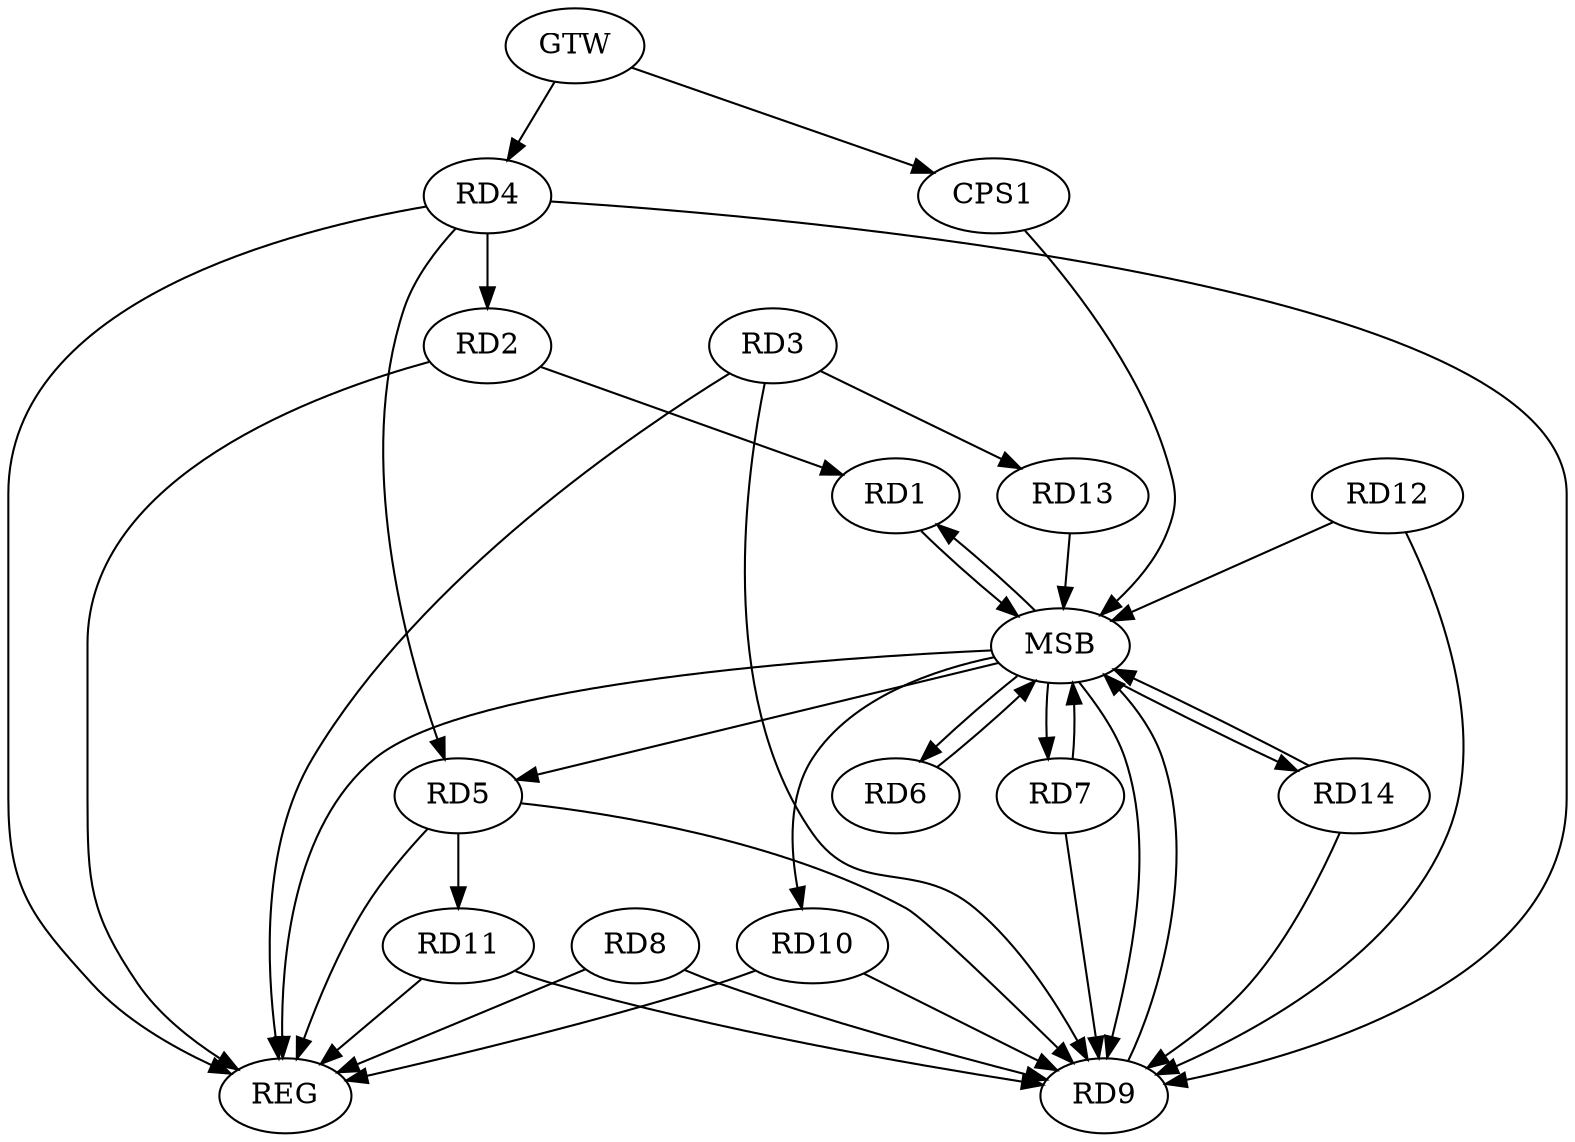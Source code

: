 strict digraph G {
  RD1 [ label="RD1" ];
  RD2 [ label="RD2" ];
  RD3 [ label="RD3" ];
  RD4 [ label="RD4" ];
  RD5 [ label="RD5" ];
  RD6 [ label="RD6" ];
  RD7 [ label="RD7" ];
  RD8 [ label="RD8" ];
  RD9 [ label="RD9" ];
  RD10 [ label="RD10" ];
  RD11 [ label="RD11" ];
  RD12 [ label="RD12" ];
  RD13 [ label="RD13" ];
  RD14 [ label="RD14" ];
  CPS1 [ label="CPS1" ];
  GTW [ label="GTW" ];
  REG [ label="REG" ];
  MSB [ label="MSB" ];
  RD2 -> RD1;
  RD4 -> RD2;
  RD3 -> RD9;
  RD3 -> RD13;
  RD4 -> RD5;
  RD5 -> RD9;
  RD5 -> RD11;
  GTW -> RD4;
  GTW -> CPS1;
  RD2 -> REG;
  RD3 -> REG;
  RD4 -> REG;
  RD5 -> REG;
  RD8 -> REG;
  RD10 -> REG;
  RD11 -> REG;
  RD1 -> MSB;
  MSB -> RD5;
  MSB -> RD9;
  MSB -> REG;
  RD6 -> MSB;
  RD7 -> MSB;
  RD9 -> MSB;
  RD12 -> MSB;
  MSB -> RD1;
  MSB -> RD10;
  RD13 -> MSB;
  RD14 -> MSB;
  CPS1 -> MSB;
  MSB -> RD6;
  MSB -> RD7;
  MSB -> RD14;
  RD14 -> RD9;
  RD8 -> RD9;
  RD12 -> RD9;
  RD7 -> RD9;
  RD4 -> RD9;
  RD11 -> RD9;
  RD10 -> RD9;
}
